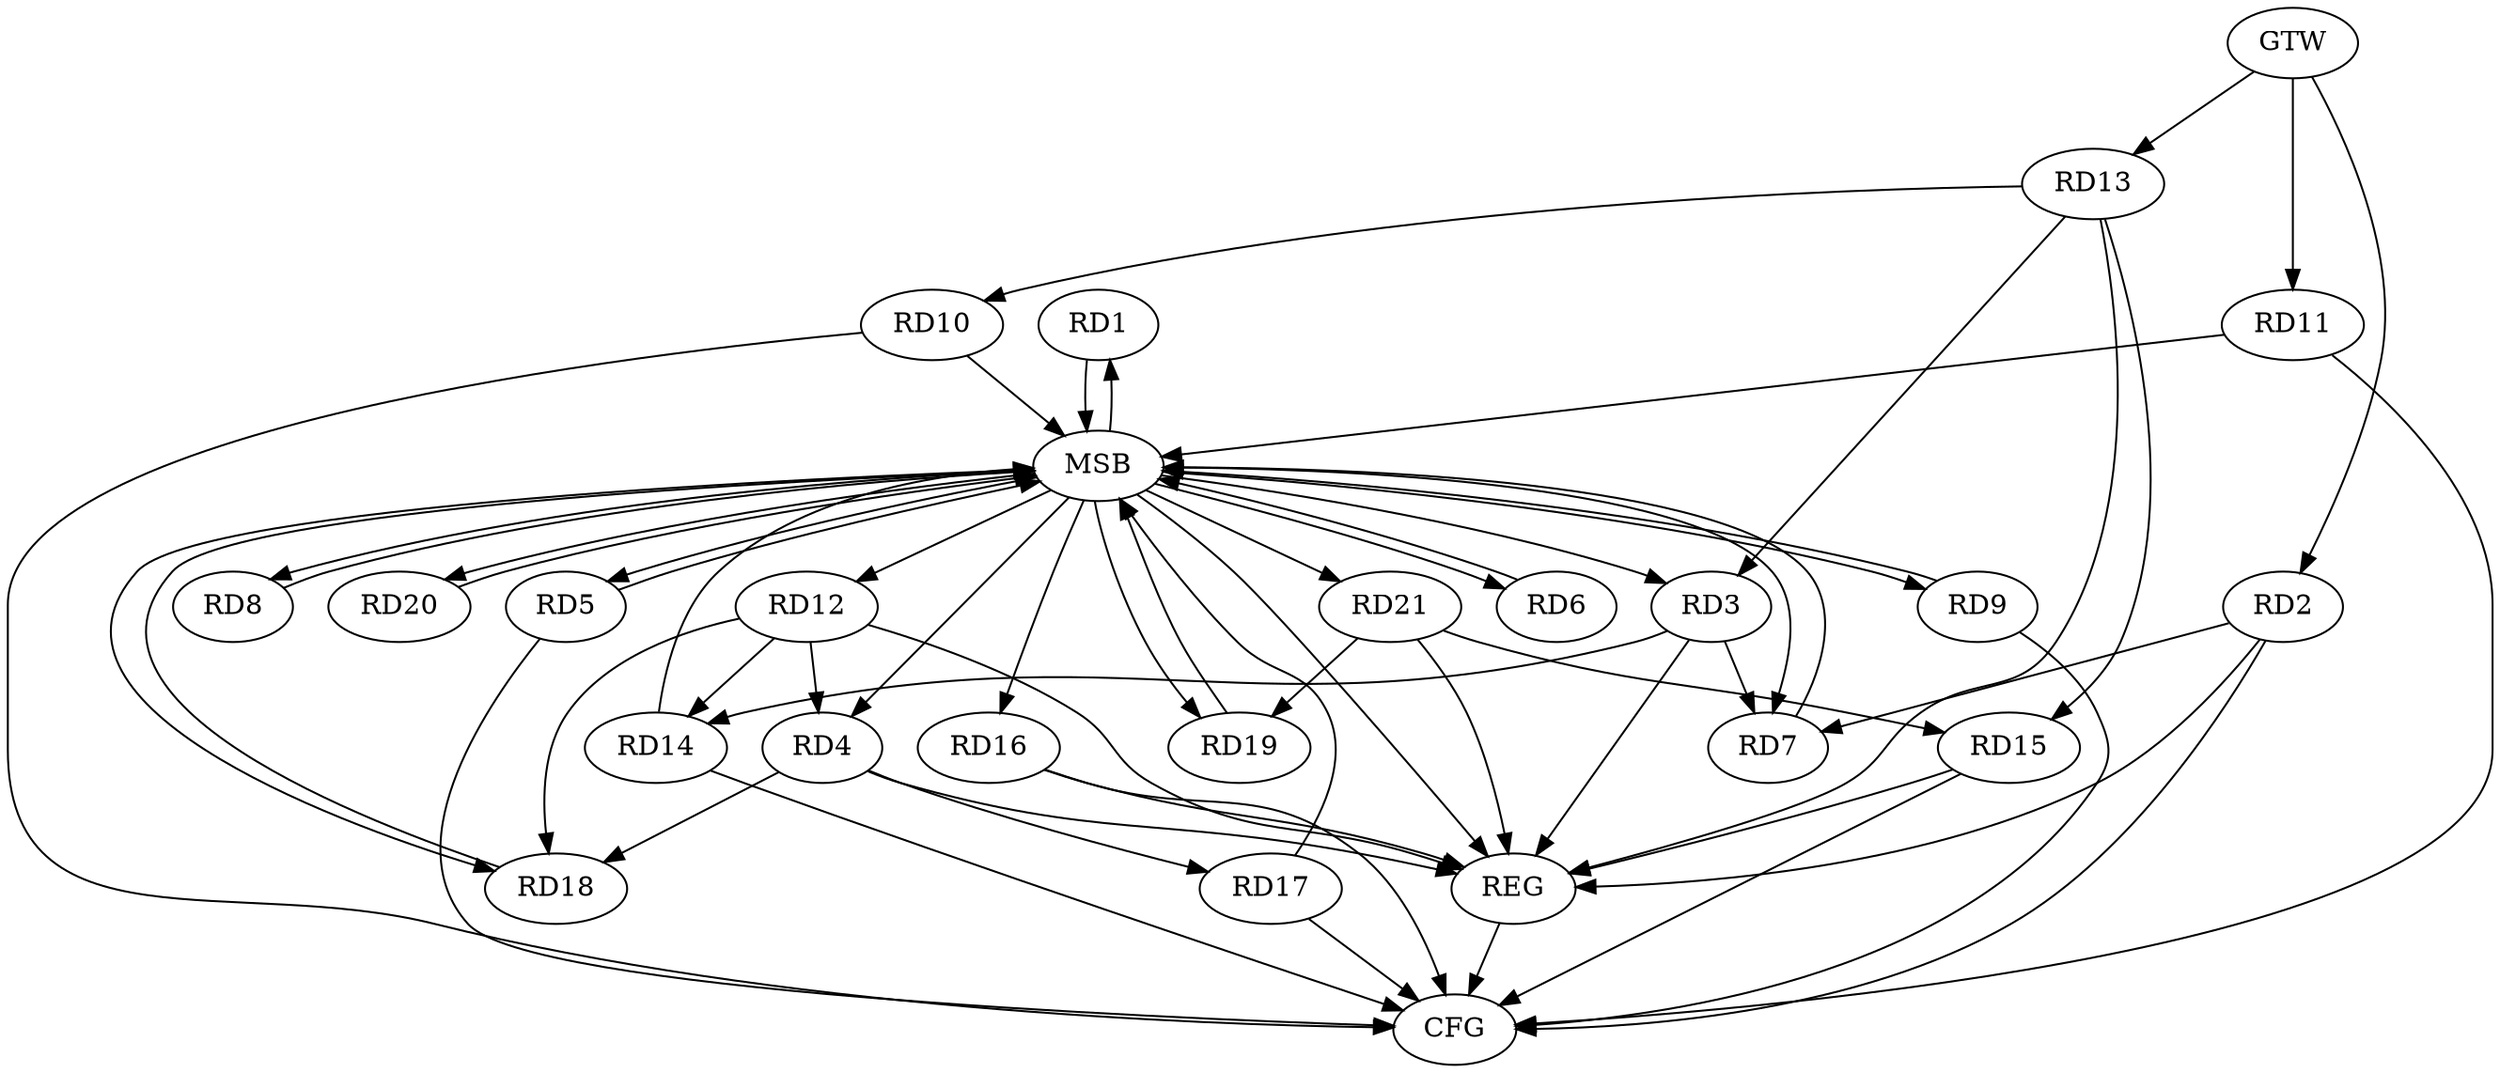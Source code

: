 strict digraph G {
  RD1 [ label="RD1" ];
  RD2 [ label="RD2" ];
  RD3 [ label="RD3" ];
  RD4 [ label="RD4" ];
  RD5 [ label="RD5" ];
  RD6 [ label="RD6" ];
  RD7 [ label="RD7" ];
  RD8 [ label="RD8" ];
  RD9 [ label="RD9" ];
  RD10 [ label="RD10" ];
  RD11 [ label="RD11" ];
  RD12 [ label="RD12" ];
  RD13 [ label="RD13" ];
  RD14 [ label="RD14" ];
  RD15 [ label="RD15" ];
  RD16 [ label="RD16" ];
  RD17 [ label="RD17" ];
  RD18 [ label="RD18" ];
  RD19 [ label="RD19" ];
  RD20 [ label="RD20" ];
  RD21 [ label="RD21" ];
  GTW [ label="GTW" ];
  REG [ label="REG" ];
  MSB [ label="MSB" ];
  CFG [ label="CFG" ];
  RD2 -> RD7;
  RD3 -> RD7;
  RD13 -> RD3;
  RD3 -> RD14;
  RD12 -> RD4;
  RD4 -> RD17;
  RD4 -> RD18;
  RD13 -> RD10;
  RD12 -> RD14;
  RD12 -> RD18;
  RD13 -> RD15;
  RD21 -> RD15;
  RD21 -> RD19;
  GTW -> RD2;
  GTW -> RD11;
  GTW -> RD13;
  RD2 -> REG;
  RD3 -> REG;
  RD4 -> REG;
  RD12 -> REG;
  RD13 -> REG;
  RD15 -> REG;
  RD16 -> REG;
  RD21 -> REG;
  RD1 -> MSB;
  MSB -> RD5;
  MSB -> RD21;
  MSB -> REG;
  RD5 -> MSB;
  MSB -> RD6;
  MSB -> RD8;
  MSB -> RD20;
  RD6 -> MSB;
  MSB -> RD1;
  RD7 -> MSB;
  RD8 -> MSB;
  RD9 -> MSB;
  MSB -> RD7;
  RD10 -> MSB;
  MSB -> RD3;
  MSB -> RD9;
  RD11 -> MSB;
  MSB -> RD12;
  MSB -> RD16;
  RD14 -> MSB;
  MSB -> RD4;
  RD17 -> MSB;
  MSB -> RD18;
  RD18 -> MSB;
  RD19 -> MSB;
  RD20 -> MSB;
  MSB -> RD19;
  RD16 -> CFG;
  RD11 -> CFG;
  RD9 -> CFG;
  RD10 -> CFG;
  RD14 -> CFG;
  RD2 -> CFG;
  RD17 -> CFG;
  RD5 -> CFG;
  RD15 -> CFG;
  REG -> CFG;
}
